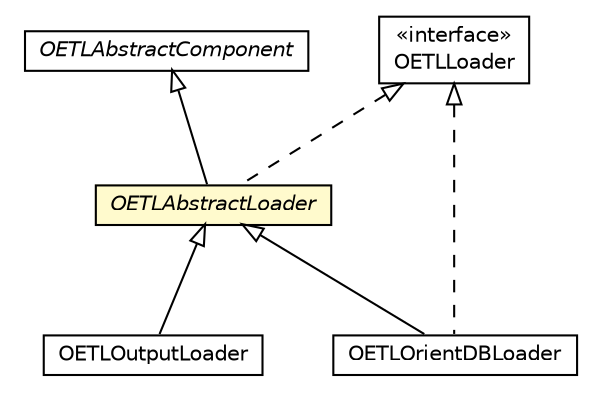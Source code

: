 #!/usr/local/bin/dot
#
# Class diagram 
# Generated by UMLGraph version R5_6-24-gf6e263 (http://www.umlgraph.org/)
#

digraph G {
	edge [fontname="Helvetica",fontsize=10,labelfontname="Helvetica",labelfontsize=10];
	node [fontname="Helvetica",fontsize=10,shape=plaintext];
	nodesep=0.25;
	ranksep=0.5;
	// com.orientechnologies.orient.etl.OETLAbstractComponent
	c3014589 [label=<<table title="com.orientechnologies.orient.etl.OETLAbstractComponent" border="0" cellborder="1" cellspacing="0" cellpadding="2" port="p" href="../OETLAbstractComponent.html">
		<tr><td><table border="0" cellspacing="0" cellpadding="1">
<tr><td align="center" balign="center"><font face="Helvetica-Oblique"> OETLAbstractComponent </font></td></tr>
		</table></td></tr>
		</table>>, URL="../OETLAbstractComponent.html", fontname="Helvetica", fontcolor="black", fontsize=10.0];
	// com.orientechnologies.orient.etl.loader.OETLAbstractLoader
	c3014618 [label=<<table title="com.orientechnologies.orient.etl.loader.OETLAbstractLoader" border="0" cellborder="1" cellspacing="0" cellpadding="2" port="p" bgcolor="lemonChiffon" href="./OETLAbstractLoader.html">
		<tr><td><table border="0" cellspacing="0" cellpadding="1">
<tr><td align="center" balign="center"><font face="Helvetica-Oblique"> OETLAbstractLoader </font></td></tr>
		</table></td></tr>
		</table>>, URL="./OETLAbstractLoader.html", fontname="Helvetica", fontcolor="black", fontsize=10.0];
	// com.orientechnologies.orient.etl.loader.OETLLoader
	c3014619 [label=<<table title="com.orientechnologies.orient.etl.loader.OETLLoader" border="0" cellborder="1" cellspacing="0" cellpadding="2" port="p" href="./OETLLoader.html">
		<tr><td><table border="0" cellspacing="0" cellpadding="1">
<tr><td align="center" balign="center"> &#171;interface&#187; </td></tr>
<tr><td align="center" balign="center"> OETLLoader </td></tr>
		</table></td></tr>
		</table>>, URL="./OETLLoader.html", fontname="Helvetica", fontcolor="black", fontsize=10.0];
	// com.orientechnologies.orient.etl.loader.OETLOrientDBLoader
	c3014620 [label=<<table title="com.orientechnologies.orient.etl.loader.OETLOrientDBLoader" border="0" cellborder="1" cellspacing="0" cellpadding="2" port="p" href="./OETLOrientDBLoader.html">
		<tr><td><table border="0" cellspacing="0" cellpadding="1">
<tr><td align="center" balign="center"> OETLOrientDBLoader </td></tr>
		</table></td></tr>
		</table>>, URL="./OETLOrientDBLoader.html", fontname="Helvetica", fontcolor="black", fontsize=10.0];
	// com.orientechnologies.orient.etl.loader.OETLOutputLoader
	c3014622 [label=<<table title="com.orientechnologies.orient.etl.loader.OETLOutputLoader" border="0" cellborder="1" cellspacing="0" cellpadding="2" port="p" href="./OETLOutputLoader.html">
		<tr><td><table border="0" cellspacing="0" cellpadding="1">
<tr><td align="center" balign="center"> OETLOutputLoader </td></tr>
		</table></td></tr>
		</table>>, URL="./OETLOutputLoader.html", fontname="Helvetica", fontcolor="black", fontsize=10.0];
	//com.orientechnologies.orient.etl.loader.OETLAbstractLoader extends com.orientechnologies.orient.etl.OETLAbstractComponent
	c3014589:p -> c3014618:p [dir=back,arrowtail=empty];
	//com.orientechnologies.orient.etl.loader.OETLAbstractLoader implements com.orientechnologies.orient.etl.loader.OETLLoader
	c3014619:p -> c3014618:p [dir=back,arrowtail=empty,style=dashed];
	//com.orientechnologies.orient.etl.loader.OETLOrientDBLoader extends com.orientechnologies.orient.etl.loader.OETLAbstractLoader
	c3014618:p -> c3014620:p [dir=back,arrowtail=empty];
	//com.orientechnologies.orient.etl.loader.OETLOrientDBLoader implements com.orientechnologies.orient.etl.loader.OETLLoader
	c3014619:p -> c3014620:p [dir=back,arrowtail=empty,style=dashed];
	//com.orientechnologies.orient.etl.loader.OETLOutputLoader extends com.orientechnologies.orient.etl.loader.OETLAbstractLoader
	c3014618:p -> c3014622:p [dir=back,arrowtail=empty];
}

